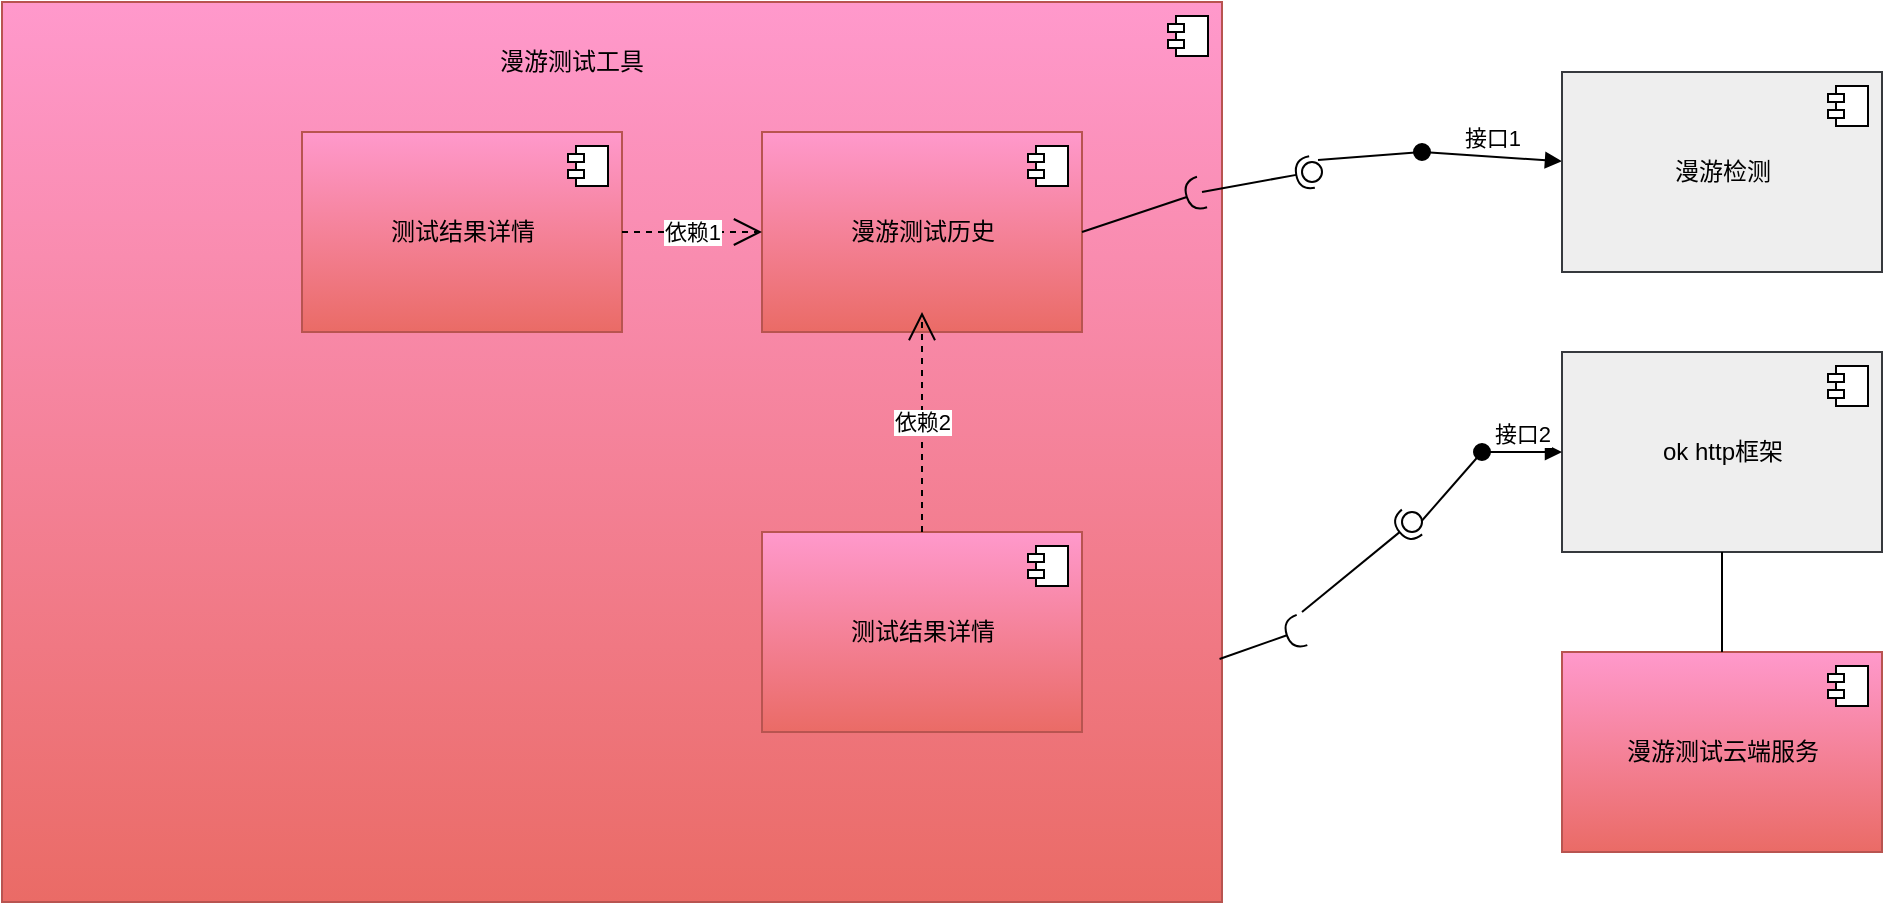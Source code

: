 <mxfile version="14.7.2" type="github">
  <diagram id="t8xIuxY4-CGZHB-n_OXI" name="Page-1">
    <mxGraphModel dx="2253" dy="1938" grid="1" gridSize="10" guides="1" tooltips="1" connect="1" arrows="1" fold="1" page="1" pageScale="1" pageWidth="827" pageHeight="1169" math="0" shadow="0">
      <root>
        <mxCell id="0" />
        <mxCell id="1" parent="0" />
        <mxCell id="2efNMIH4R60jcocclEiI-19" value="" style="html=1;dropTarget=0;strokeColor=#b85450;gradientColor=#ea6b66;fillColor=#FF99CC;" parent="1" vertex="1">
          <mxGeometry x="-10" y="-15" width="610" height="450" as="geometry" />
        </mxCell>
        <mxCell id="2efNMIH4R60jcocclEiI-20" value="" style="shape=module;jettyWidth=8;jettyHeight=4;" parent="2efNMIH4R60jcocclEiI-19" vertex="1">
          <mxGeometry x="1" width="20" height="20" relative="1" as="geometry">
            <mxPoint x="-27" y="7" as="offset" />
          </mxGeometry>
        </mxCell>
        <mxCell id="2efNMIH4R60jcocclEiI-28" value="" style="rounded=0;orthogonalLoop=1;jettySize=auto;html=1;endArrow=none;endFill=0;entryX=0.8;entryY=-0.1;entryDx=0;entryDy=0;entryPerimeter=0;" parent="1" target="2efNMIH4R60jcocclEiI-30" edge="1">
          <mxGeometry relative="1" as="geometry">
            <mxPoint x="700" y="60" as="sourcePoint" />
          </mxGeometry>
        </mxCell>
        <mxCell id="2efNMIH4R60jcocclEiI-29" value="" style="rounded=0;orthogonalLoop=1;jettySize=auto;html=1;endArrow=halfCircle;endFill=0;entryX=0.5;entryY=0.5;entryDx=0;entryDy=0;endSize=6;strokeWidth=1;" parent="1" target="2efNMIH4R60jcocclEiI-30" edge="1">
          <mxGeometry relative="1" as="geometry">
            <mxPoint x="590" y="80" as="sourcePoint" />
          </mxGeometry>
        </mxCell>
        <mxCell id="2efNMIH4R60jcocclEiI-30" value="" style="ellipse;whiteSpace=wrap;html=1;fontFamily=Helvetica;fontSize=12;fontColor=#000000;align=center;strokeColor=#000000;fillColor=#ffffff;points=[];aspect=fixed;resizable=0;" parent="1" vertex="1">
          <mxGeometry x="640" y="65" width="10" height="10" as="geometry" />
        </mxCell>
        <mxCell id="2efNMIH4R60jcocclEiI-31" value="接口1" style="html=1;verticalAlign=bottom;startArrow=oval;startFill=1;endArrow=block;startSize=8;" parent="1" target="pG0UxPANULZYG77CkM7V-148" edge="1">
          <mxGeometry width="60" relative="1" as="geometry">
            <mxPoint x="700" y="60" as="sourcePoint" />
            <mxPoint x="730" y="150" as="targetPoint" />
          </mxGeometry>
        </mxCell>
        <mxCell id="pG0UxPANULZYG77CkM7V-1" value="漫游测试历史" style="html=1;dropTarget=0;strokeColor=#b85450;gradientColor=#ea6b66;fillColor=#FF99CC;" vertex="1" parent="1">
          <mxGeometry x="370" y="50" width="160" height="100" as="geometry" />
        </mxCell>
        <mxCell id="pG0UxPANULZYG77CkM7V-2" value="" style="shape=module;jettyWidth=8;jettyHeight=4;" vertex="1" parent="pG0UxPANULZYG77CkM7V-1">
          <mxGeometry x="1" width="20" height="20" relative="1" as="geometry">
            <mxPoint x="-27" y="7" as="offset" />
          </mxGeometry>
        </mxCell>
        <mxCell id="pG0UxPANULZYG77CkM7V-3" value="测试结果详情" style="html=1;dropTarget=0;strokeColor=#b85450;gradientColor=#ea6b66;fillColor=#FF99CC;" vertex="1" parent="1">
          <mxGeometry x="370" y="250" width="160" height="100" as="geometry" />
        </mxCell>
        <mxCell id="pG0UxPANULZYG77CkM7V-4" value="" style="shape=module;jettyWidth=8;jettyHeight=4;" vertex="1" parent="pG0UxPANULZYG77CkM7V-3">
          <mxGeometry x="1" width="20" height="20" relative="1" as="geometry">
            <mxPoint x="-27" y="7" as="offset" />
          </mxGeometry>
        </mxCell>
        <mxCell id="pG0UxPANULZYG77CkM7V-5" value="测试结果详情" style="html=1;dropTarget=0;strokeColor=#b85450;gradientColor=#ea6b66;fillColor=#FF99CC;" vertex="1" parent="1">
          <mxGeometry x="140" y="50" width="160" height="100" as="geometry" />
        </mxCell>
        <mxCell id="pG0UxPANULZYG77CkM7V-6" value="" style="shape=module;jettyWidth=8;jettyHeight=4;" vertex="1" parent="pG0UxPANULZYG77CkM7V-5">
          <mxGeometry x="1" width="20" height="20" relative="1" as="geometry">
            <mxPoint x="-27" y="7" as="offset" />
          </mxGeometry>
        </mxCell>
        <mxCell id="pG0UxPANULZYG77CkM7V-8" value="依赖1" style="endArrow=open;endSize=12;dashed=1;html=1;exitX=1;exitY=0.5;exitDx=0;exitDy=0;" edge="1" parent="1" source="pG0UxPANULZYG77CkM7V-5">
          <mxGeometry width="160" relative="1" as="geometry">
            <mxPoint x="-240" y="420" as="sourcePoint" />
            <mxPoint x="370" y="100" as="targetPoint" />
          </mxGeometry>
        </mxCell>
        <mxCell id="pG0UxPANULZYG77CkM7V-14" value="依赖2" style="endArrow=open;endSize=12;dashed=1;html=1;exitX=0.5;exitY=0;exitDx=0;exitDy=0;" edge="1" parent="1" source="pG0UxPANULZYG77CkM7V-3">
          <mxGeometry width="160" relative="1" as="geometry">
            <mxPoint x="230" y="420" as="sourcePoint" />
            <mxPoint x="450" y="140" as="targetPoint" />
          </mxGeometry>
        </mxCell>
        <mxCell id="pG0UxPANULZYG77CkM7V-148" value="漫游检测" style="html=1;dropTarget=0;fillColor=#eeeeee;strokeColor=#36393d;" vertex="1" parent="1">
          <mxGeometry x="770" y="20" width="160" height="100" as="geometry" />
        </mxCell>
        <mxCell id="pG0UxPANULZYG77CkM7V-149" value="" style="shape=module;jettyWidth=8;jettyHeight=4;" vertex="1" parent="pG0UxPANULZYG77CkM7V-148">
          <mxGeometry x="1" width="20" height="20" relative="1" as="geometry">
            <mxPoint x="-27" y="7" as="offset" />
          </mxGeometry>
        </mxCell>
        <mxCell id="pG0UxPANULZYG77CkM7V-150" value="ok http框架" style="html=1;dropTarget=0;strokeColor=#36393d;fillColor=#eeeeee;" vertex="1" parent="1">
          <mxGeometry x="770" y="160" width="160" height="100" as="geometry" />
        </mxCell>
        <mxCell id="pG0UxPANULZYG77CkM7V-151" value="" style="shape=module;jettyWidth=8;jettyHeight=4;" vertex="1" parent="pG0UxPANULZYG77CkM7V-150">
          <mxGeometry x="1" width="20" height="20" relative="1" as="geometry">
            <mxPoint x="-27" y="7" as="offset" />
          </mxGeometry>
        </mxCell>
        <mxCell id="pG0UxPANULZYG77CkM7V-152" value="" style="rounded=0;orthogonalLoop=1;jettySize=auto;html=1;endArrow=none;endFill=0;entryX=0.5;entryY=1;entryDx=0;entryDy=0;entryPerimeter=0;" edge="1" target="pG0UxPANULZYG77CkM7V-154" parent="1">
          <mxGeometry relative="1" as="geometry">
            <mxPoint x="730" y="210" as="sourcePoint" />
            <mxPoint x="720" y="260" as="targetPoint" />
          </mxGeometry>
        </mxCell>
        <mxCell id="pG0UxPANULZYG77CkM7V-153" value="" style="rounded=0;orthogonalLoop=1;jettySize=auto;html=1;endArrow=halfCircle;endFill=0;entryX=0.5;entryY=0.5;entryDx=0;entryDy=0;endSize=6;strokeWidth=1;" edge="1" target="pG0UxPANULZYG77CkM7V-154" parent="1">
          <mxGeometry relative="1" as="geometry">
            <mxPoint x="640" y="290" as="sourcePoint" />
          </mxGeometry>
        </mxCell>
        <mxCell id="pG0UxPANULZYG77CkM7V-154" value="" style="ellipse;whiteSpace=wrap;html=1;fontFamily=Helvetica;fontSize=12;fontColor=#000000;align=center;strokeColor=#000000;fillColor=#ffffff;points=[];aspect=fixed;resizable=0;" vertex="1" parent="1">
          <mxGeometry x="690" y="240" width="10" height="10" as="geometry" />
        </mxCell>
        <mxCell id="pG0UxPANULZYG77CkM7V-156" value="接口2" style="html=1;verticalAlign=bottom;startArrow=oval;startFill=1;endArrow=block;startSize=8;entryX=0;entryY=0.5;entryDx=0;entryDy=0;" edge="1" parent="1" target="pG0UxPANULZYG77CkM7V-150">
          <mxGeometry width="60" relative="1" as="geometry">
            <mxPoint x="730" y="210" as="sourcePoint" />
            <mxPoint x="810" y="230" as="targetPoint" />
          </mxGeometry>
        </mxCell>
        <mxCell id="pG0UxPANULZYG77CkM7V-158" value="" style="rounded=0;orthogonalLoop=1;jettySize=auto;html=1;endArrow=halfCircle;endFill=0;endSize=6;strokeWidth=1;exitX=1;exitY=0.5;exitDx=0;exitDy=0;" edge="1" parent="1" source="pG0UxPANULZYG77CkM7V-1">
          <mxGeometry relative="1" as="geometry">
            <mxPoint x="850" y="295" as="sourcePoint" />
            <mxPoint x="590" y="80" as="targetPoint" />
          </mxGeometry>
        </mxCell>
        <mxCell id="pG0UxPANULZYG77CkM7V-160" value="" style="rounded=0;orthogonalLoop=1;jettySize=auto;html=1;endArrow=halfCircle;endFill=0;endSize=6;strokeWidth=1;exitX=0.998;exitY=0.73;exitDx=0;exitDy=0;exitPerimeter=0;" edge="1" parent="1" source="2efNMIH4R60jcocclEiI-19">
          <mxGeometry relative="1" as="geometry">
            <mxPoint x="540" y="110" as="sourcePoint" />
            <mxPoint x="640" y="299" as="targetPoint" />
          </mxGeometry>
        </mxCell>
        <mxCell id="pG0UxPANULZYG77CkM7V-161" value="漫游测试工具" style="text;html=1;strokeColor=none;fillColor=none;align=center;verticalAlign=middle;whiteSpace=wrap;rounded=0;" vertex="1" parent="1">
          <mxGeometry x="210" width="130" height="30" as="geometry" />
        </mxCell>
        <mxCell id="pG0UxPANULZYG77CkM7V-162" value="漫游测试云端服务" style="html=1;dropTarget=0;strokeColor=#b85450;gradientColor=#ea6b66;fillColor=#FF99CC;" vertex="1" parent="1">
          <mxGeometry x="770" y="310" width="160" height="100" as="geometry" />
        </mxCell>
        <mxCell id="pG0UxPANULZYG77CkM7V-163" value="" style="shape=module;jettyWidth=8;jettyHeight=4;" vertex="1" parent="pG0UxPANULZYG77CkM7V-162">
          <mxGeometry x="1" width="20" height="20" relative="1" as="geometry">
            <mxPoint x="-27" y="7" as="offset" />
          </mxGeometry>
        </mxCell>
        <mxCell id="pG0UxPANULZYG77CkM7V-166" value="" style="endArrow=none;html=1;entryX=0.5;entryY=1;entryDx=0;entryDy=0;" edge="1" parent="1" source="pG0UxPANULZYG77CkM7V-162" target="pG0UxPANULZYG77CkM7V-150">
          <mxGeometry width="50" height="50" relative="1" as="geometry">
            <mxPoint x="590" y="320" as="sourcePoint" />
            <mxPoint x="640" y="270" as="targetPoint" />
          </mxGeometry>
        </mxCell>
      </root>
    </mxGraphModel>
  </diagram>
</mxfile>
